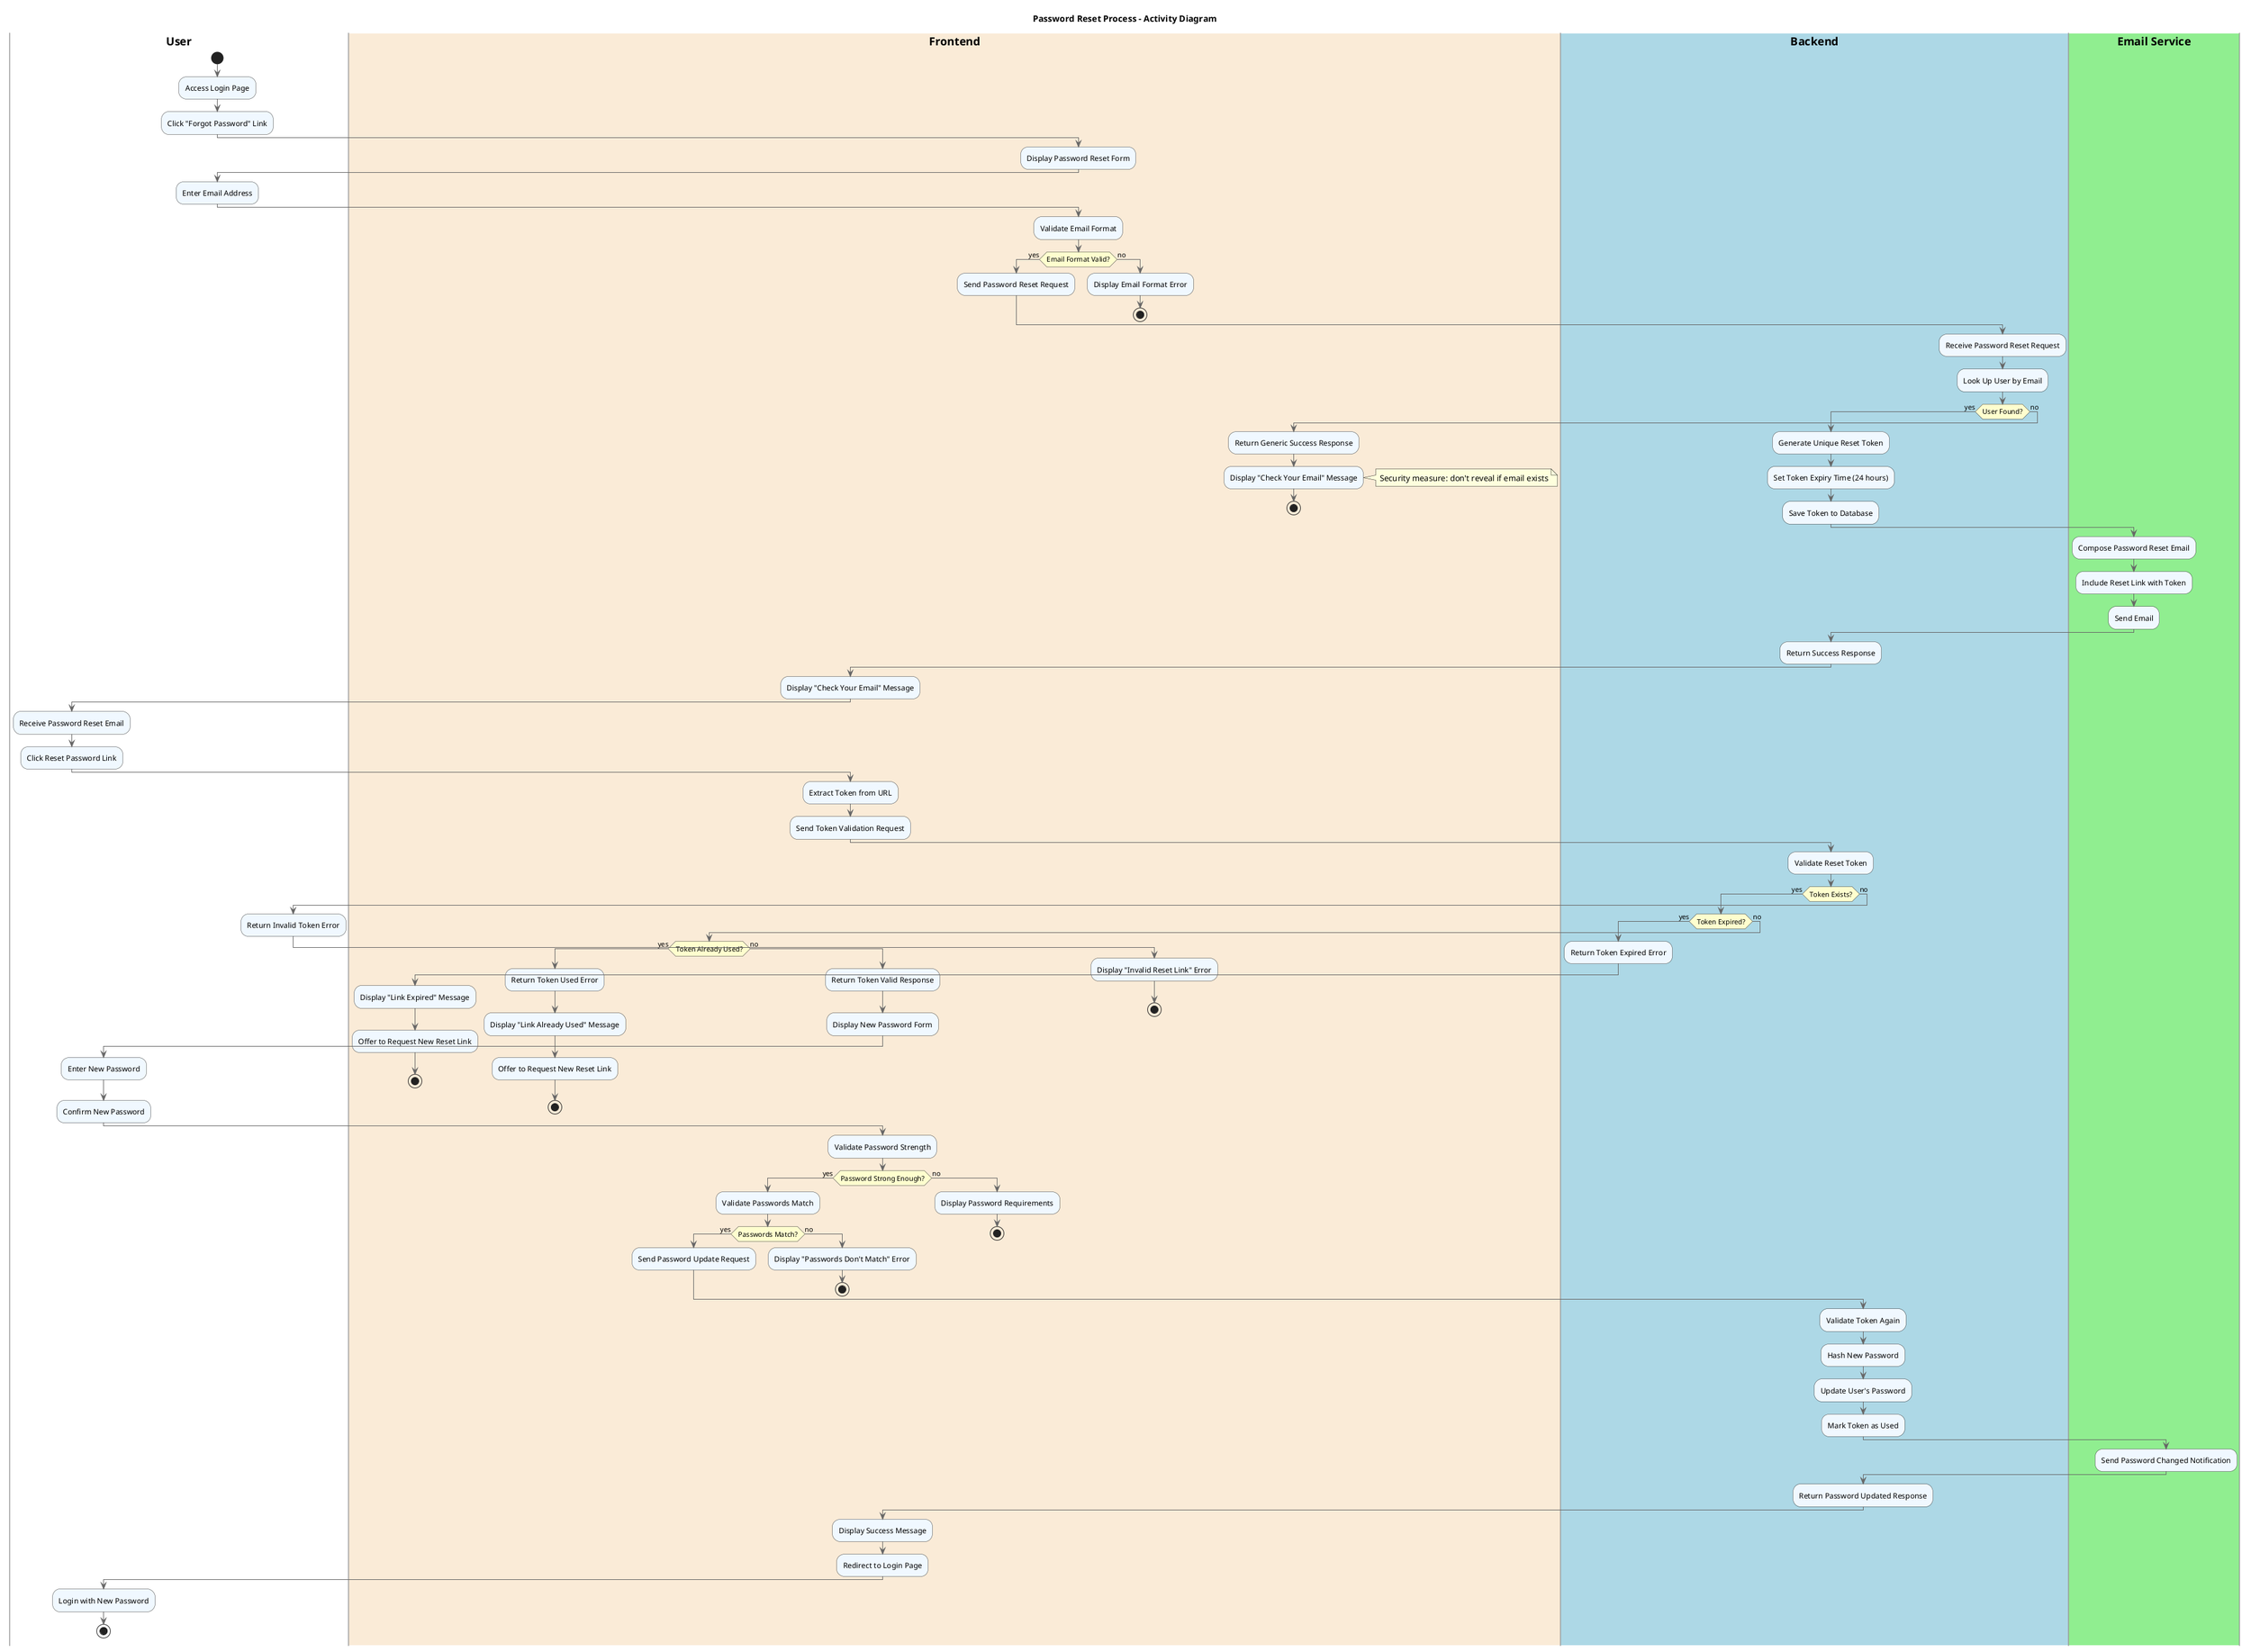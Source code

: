 @startuml PasswordResetActivity

skinparam backgroundColor white
skinparam activityBorderColor #333333
skinparam activityBackgroundColor #F0F8FF
skinparam activityDiamondBorderColor #333333
skinparam activityDiamondBackgroundColor #FEFECE
skinparam arrowColor #666666
skinparam swimlaneBorderColor #999999
skinparam swimlaneTitleFontStyle bold

title Password Reset Process - Activity Diagram

|User|
start
:Access Login Page;
:Click "Forgot Password" Link;

|#AntiqueWhite|Frontend|
:Display Password Reset Form;

|User|
:Enter Email Address;

|Frontend|
:Validate Email Format;

if (Email Format Valid?) then (yes)
  :Send Password Reset Request;
else (no)
  :Display Email Format Error;
  stop
endif

|#LightBlue|Backend|
:Receive Password Reset Request;
:Look Up User by Email;

if (User Found?) then (yes)
  :Generate Unique Reset Token;
  :Set Token Expiry Time (24 hours);
  :Save Token to Database;
  
  |#LightGreen|Email Service|
  :Compose Password Reset Email;
  :Include Reset Link with Token;
  :Send Email;
  
  |Backend|
  :Return Success Response;
  
  |Frontend|
  :Display "Check Your Email" Message;
  
  |User|
  :Receive Password Reset Email;
  :Click Reset Password Link;
  
  |Frontend|
  :Extract Token from URL;
  :Send Token Validation Request;
  
  |Backend|
  :Validate Reset Token;
  
  if (Token Exists?) then (yes)
    if (Token Expired?) then (yes)
      :Return Token Expired Error;
      |Frontend|
      :Display "Link Expired" Message;
      :Offer to Request New Reset Link;
      stop
    else (no)
      if (Token Already Used?) then (yes)
        :Return Token Used Error;
        |Frontend|
        :Display "Link Already Used" Message;
        :Offer to Request New Reset Link;
        stop
      else (no)
        :Return Token Valid Response;
        |Frontend|
        :Display New Password Form;
        
        |User|
        :Enter New Password;
        :Confirm New Password;
        
        |Frontend|
        :Validate Password Strength;
        if (Password Strong Enough?) then (yes)
          :Validate Passwords Match;
          if (Passwords Match?) then (yes)
            :Send Password Update Request;
          else (no)
            :Display "Passwords Don't Match" Error;
            stop
          endif
        else (no)
          :Display Password Requirements;
          stop
        endif
        
        |Backend|
        :Validate Token Again;
        :Hash New Password;
        :Update User's Password;
        :Mark Token as Used;
        
        |#LightGreen|Email Service|
        :Send Password Changed Notification;
        
        |Backend|
        :Return Password Updated Response;
        
        |Frontend|
        :Display Success Message;
        :Redirect to Login Page;
        
        |User|
        :Login with New Password;
        stop
      endif
    endif
  else (no)
    :Return Invalid Token Error;
    |Frontend|
    :Display "Invalid Reset Link" Error;
    stop
  endif
else (no)
  :Return Generic Success Response;
  |Frontend|
  :Display "Check Your Email" Message;
  note right: Security measure: don't reveal if email exists
  stop
endif

@enduml 